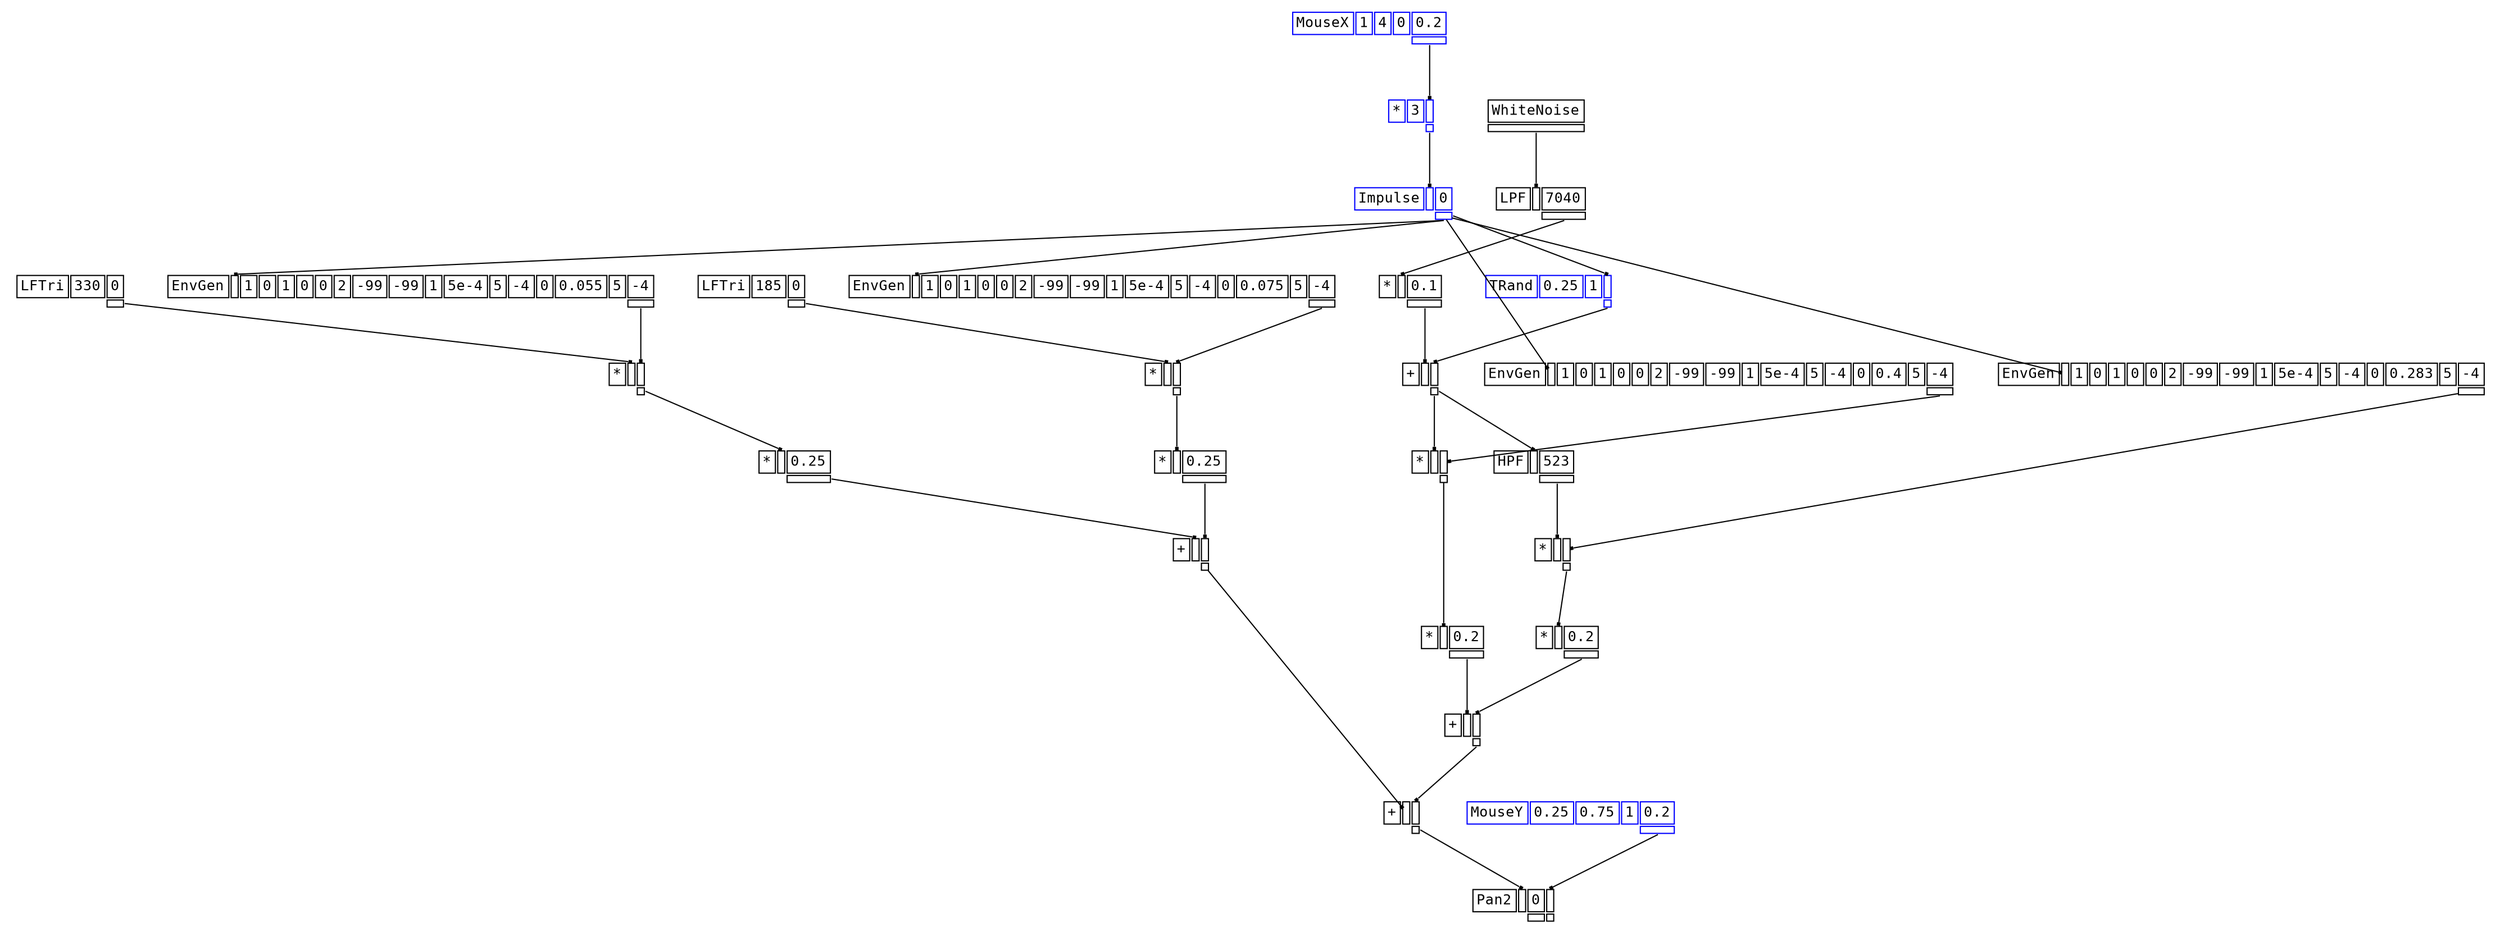 digraph Anonymous {
graph [splines=false];
node [fontsize=12,fontname="Courier"];
edge [arrowhead=box,arrowsize=0.25];
u_2[shape="plaintext",color="black",label=<<TABLE BORDER="0" CELLBORDER="1"><TR><TD>LFTri</TD><TD ID="u_2:K_0">330</TD><TD ID="u_2:K_1">0</TD></TR><TR><TD BORDER="0"></TD><TD BORDER="0"></TD><TD PORT="o_0" ID="u_2:o_0"></TD></TR></TABLE>>];
u_7[shape="plaintext",color="blue",label=<<TABLE BORDER="0" CELLBORDER="1"><TR><TD>MouseX</TD><TD ID="u_7:K_0">1</TD><TD ID="u_7:K_1">4</TD><TD ID="u_7:K_2">0</TD><TD ID="u_7:K_3">0.2</TD></TR><TR><TD BORDER="0"></TD><TD BORDER="0"></TD><TD BORDER="0"></TD><TD BORDER="0"></TD><TD PORT="o_0" ID="u_7:o_0"></TD></TR></TABLE>>];
u_8[shape="plaintext",color="blue",label=<<TABLE BORDER="0" CELLBORDER="1"><TR><TD>*</TD><TD ID="u_8:K_0">3</TD><TD PORT="i_1" ID="u_8:i_1"></TD></TR><TR><TD BORDER="0"></TD><TD BORDER="0"></TD><TD PORT="o_0" ID="u_8:o_0"></TD></TR></TABLE>>];
u_9[shape="plaintext",color="blue",label=<<TABLE BORDER="0" CELLBORDER="1"><TR><TD>Impulse</TD><TD PORT="i_0" ID="u_9:i_0"></TD><TD ID="u_9:K_1">0</TD></TR><TR><TD BORDER="0"></TD><TD BORDER="0"></TD><TD PORT="o_0" ID="u_9:o_0"></TD></TR></TABLE>>];
u_16[shape="plaintext",color="black",label=<<TABLE BORDER="0" CELLBORDER="1"><TR><TD>EnvGen</TD><TD PORT="i_0" ID="u_16:i_0"></TD><TD ID="u_16:K_1">1</TD><TD ID="u_16:K_2">0</TD><TD ID="u_16:K_3">1</TD><TD ID="u_16:K_4">0</TD><TD ID="u_16:K_5">0</TD><TD ID="u_16:K_6">2</TD><TD ID="u_16:K_7">-99</TD><TD ID="u_16:K_8">-99</TD><TD ID="u_16:K_9">1</TD><TD ID="u_16:K_10">5e-4</TD><TD ID="u_16:K_11">5</TD><TD ID="u_16:K_12">-4</TD><TD ID="u_16:K_13">0</TD><TD ID="u_16:K_14">0.055</TD><TD ID="u_16:K_15">5</TD><TD ID="u_16:K_16">-4</TD></TR><TR><TD BORDER="0"></TD><TD BORDER="0"></TD><TD BORDER="0"></TD><TD BORDER="0"></TD><TD BORDER="0"></TD><TD BORDER="0"></TD><TD BORDER="0"></TD><TD BORDER="0"></TD><TD BORDER="0"></TD><TD BORDER="0"></TD><TD BORDER="0"></TD><TD BORDER="0"></TD><TD BORDER="0"></TD><TD BORDER="0"></TD><TD BORDER="0"></TD><TD BORDER="0"></TD><TD BORDER="0"></TD><TD PORT="o_0" ID="u_16:o_0"></TD></TR></TABLE>>];
u_17[shape="plaintext",color="black",label=<<TABLE BORDER="0" CELLBORDER="1"><TR><TD>*</TD><TD PORT="i_0" ID="u_17:i_0"></TD><TD PORT="i_1" ID="u_17:i_1"></TD></TR><TR><TD BORDER="0"></TD><TD BORDER="0"></TD><TD PORT="o_0" ID="u_17:o_0"></TD></TR></TABLE>>];
u_19[shape="plaintext",color="black",label=<<TABLE BORDER="0" CELLBORDER="1"><TR><TD>*</TD><TD PORT="i_0" ID="u_19:i_0"></TD><TD ID="u_19:K_1">0.25</TD></TR><TR><TD BORDER="0"></TD><TD BORDER="0"></TD><TD PORT="o_0" ID="u_19:o_0"></TD></TR></TABLE>>];
u_21[shape="plaintext",color="black",label=<<TABLE BORDER="0" CELLBORDER="1"><TR><TD>LFTri</TD><TD ID="u_21:K_0">185</TD><TD ID="u_21:K_1">0</TD></TR><TR><TD BORDER="0"></TD><TD BORDER="0"></TD><TD PORT="o_0" ID="u_21:o_0"></TD></TR></TABLE>>];
u_23[shape="plaintext",color="black",label=<<TABLE BORDER="0" CELLBORDER="1"><TR><TD>EnvGen</TD><TD PORT="i_0" ID="u_23:i_0"></TD><TD ID="u_23:K_1">1</TD><TD ID="u_23:K_2">0</TD><TD ID="u_23:K_3">1</TD><TD ID="u_23:K_4">0</TD><TD ID="u_23:K_5">0</TD><TD ID="u_23:K_6">2</TD><TD ID="u_23:K_7">-99</TD><TD ID="u_23:K_8">-99</TD><TD ID="u_23:K_9">1</TD><TD ID="u_23:K_10">5e-4</TD><TD ID="u_23:K_11">5</TD><TD ID="u_23:K_12">-4</TD><TD ID="u_23:K_13">0</TD><TD ID="u_23:K_14">0.075</TD><TD ID="u_23:K_15">5</TD><TD ID="u_23:K_16">-4</TD></TR><TR><TD BORDER="0"></TD><TD BORDER="0"></TD><TD BORDER="0"></TD><TD BORDER="0"></TD><TD BORDER="0"></TD><TD BORDER="0"></TD><TD BORDER="0"></TD><TD BORDER="0"></TD><TD BORDER="0"></TD><TD BORDER="0"></TD><TD BORDER="0"></TD><TD BORDER="0"></TD><TD BORDER="0"></TD><TD BORDER="0"></TD><TD BORDER="0"></TD><TD BORDER="0"></TD><TD BORDER="0"></TD><TD PORT="o_0" ID="u_23:o_0"></TD></TR></TABLE>>];
u_24[shape="plaintext",color="black",label=<<TABLE BORDER="0" CELLBORDER="1"><TR><TD>*</TD><TD PORT="i_0" ID="u_24:i_0"></TD><TD PORT="i_1" ID="u_24:i_1"></TD></TR><TR><TD BORDER="0"></TD><TD BORDER="0"></TD><TD PORT="o_0" ID="u_24:o_0"></TD></TR></TABLE>>];
u_25[shape="plaintext",color="black",label=<<TABLE BORDER="0" CELLBORDER="1"><TR><TD>*</TD><TD PORT="i_0" ID="u_25:i_0"></TD><TD ID="u_25:K_1">0.25</TD></TR><TR><TD BORDER="0"></TD><TD BORDER="0"></TD><TD PORT="o_0" ID="u_25:o_0"></TD></TR></TABLE>>];
u_26[shape="plaintext",color="black",label=<<TABLE BORDER="0" CELLBORDER="1"><TR><TD>+</TD><TD PORT="i_0" ID="u_26:i_0"></TD><TD PORT="i_1" ID="u_26:i_1"></TD></TR><TR><TD BORDER="0"></TD><TD BORDER="0"></TD><TD PORT="o_0" ID="u_26:o_0"></TD></TR></TABLE>>];
u_27[shape="plaintext",color="black",label=<<TABLE BORDER="0" CELLBORDER="1"><TR><TD>WhiteNoise</TD></TR><TR><TD PORT="o_0" ID="u_27:o_0"></TD></TR></TABLE>>];
u_29[shape="plaintext",color="black",label=<<TABLE BORDER="0" CELLBORDER="1"><TR><TD>LPF</TD><TD PORT="i_0" ID="u_29:i_0"></TD><TD ID="u_29:K_1">7040</TD></TR><TR><TD BORDER="0"></TD><TD BORDER="0"></TD><TD PORT="o_0" ID="u_29:o_0"></TD></TR></TABLE>>];
u_31[shape="plaintext",color="black",label=<<TABLE BORDER="0" CELLBORDER="1"><TR><TD>*</TD><TD PORT="i_0" ID="u_31:i_0"></TD><TD ID="u_31:K_1">0.1</TD></TR><TR><TD BORDER="0"></TD><TD BORDER="0"></TD><TD PORT="o_0" ID="u_31:o_0"></TD></TR></TABLE>>];
u_32[shape="plaintext",color="blue",label=<<TABLE BORDER="0" CELLBORDER="1"><TR><TD>TRand</TD><TD ID="u_32:K_0">0.25</TD><TD ID="u_32:K_1">1</TD><TD PORT="i_2" ID="u_32:i_2"></TD></TR><TR><TD BORDER="0"></TD><TD BORDER="0"></TD><TD BORDER="0"></TD><TD PORT="o_0" ID="u_32:o_0"></TD></TR></TABLE>>];
u_33[shape="plaintext",color="black",label=<<TABLE BORDER="0" CELLBORDER="1"><TR><TD>+</TD><TD PORT="i_0" ID="u_33:i_0"></TD><TD PORT="i_1" ID="u_33:i_1"></TD></TR><TR><TD BORDER="0"></TD><TD BORDER="0"></TD><TD PORT="o_0" ID="u_33:o_0"></TD></TR></TABLE>>];
u_35[shape="plaintext",color="black",label=<<TABLE BORDER="0" CELLBORDER="1"><TR><TD>EnvGen</TD><TD PORT="i_0" ID="u_35:i_0"></TD><TD ID="u_35:K_1">1</TD><TD ID="u_35:K_2">0</TD><TD ID="u_35:K_3">1</TD><TD ID="u_35:K_4">0</TD><TD ID="u_35:K_5">0</TD><TD ID="u_35:K_6">2</TD><TD ID="u_35:K_7">-99</TD><TD ID="u_35:K_8">-99</TD><TD ID="u_35:K_9">1</TD><TD ID="u_35:K_10">5e-4</TD><TD ID="u_35:K_11">5</TD><TD ID="u_35:K_12">-4</TD><TD ID="u_35:K_13">0</TD><TD ID="u_35:K_14">0.4</TD><TD ID="u_35:K_15">5</TD><TD ID="u_35:K_16">-4</TD></TR><TR><TD BORDER="0"></TD><TD BORDER="0"></TD><TD BORDER="0"></TD><TD BORDER="0"></TD><TD BORDER="0"></TD><TD BORDER="0"></TD><TD BORDER="0"></TD><TD BORDER="0"></TD><TD BORDER="0"></TD><TD BORDER="0"></TD><TD BORDER="0"></TD><TD BORDER="0"></TD><TD BORDER="0"></TD><TD BORDER="0"></TD><TD BORDER="0"></TD><TD BORDER="0"></TD><TD BORDER="0"></TD><TD PORT="o_0" ID="u_35:o_0"></TD></TR></TABLE>>];
u_36[shape="plaintext",color="black",label=<<TABLE BORDER="0" CELLBORDER="1"><TR><TD>*</TD><TD PORT="i_0" ID="u_36:i_0"></TD><TD PORT="i_1" ID="u_36:i_1"></TD></TR><TR><TD BORDER="0"></TD><TD BORDER="0"></TD><TD PORT="o_0" ID="u_36:o_0"></TD></TR></TABLE>>];
u_37[shape="plaintext",color="black",label=<<TABLE BORDER="0" CELLBORDER="1"><TR><TD>*</TD><TD PORT="i_0" ID="u_37:i_0"></TD><TD ID="u_37:K_1">0.2</TD></TR><TR><TD BORDER="0"></TD><TD BORDER="0"></TD><TD PORT="o_0" ID="u_37:o_0"></TD></TR></TABLE>>];
u_39[shape="plaintext",color="black",label=<<TABLE BORDER="0" CELLBORDER="1"><TR><TD>HPF</TD><TD PORT="i_0" ID="u_39:i_0"></TD><TD ID="u_39:K_1">523</TD></TR><TR><TD BORDER="0"></TD><TD BORDER="0"></TD><TD PORT="o_0" ID="u_39:o_0"></TD></TR></TABLE>>];
u_41[shape="plaintext",color="black",label=<<TABLE BORDER="0" CELLBORDER="1"><TR><TD>EnvGen</TD><TD PORT="i_0" ID="u_41:i_0"></TD><TD ID="u_41:K_1">1</TD><TD ID="u_41:K_2">0</TD><TD ID="u_41:K_3">1</TD><TD ID="u_41:K_4">0</TD><TD ID="u_41:K_5">0</TD><TD ID="u_41:K_6">2</TD><TD ID="u_41:K_7">-99</TD><TD ID="u_41:K_8">-99</TD><TD ID="u_41:K_9">1</TD><TD ID="u_41:K_10">5e-4</TD><TD ID="u_41:K_11">5</TD><TD ID="u_41:K_12">-4</TD><TD ID="u_41:K_13">0</TD><TD ID="u_41:K_14">0.283</TD><TD ID="u_41:K_15">5</TD><TD ID="u_41:K_16">-4</TD></TR><TR><TD BORDER="0"></TD><TD BORDER="0"></TD><TD BORDER="0"></TD><TD BORDER="0"></TD><TD BORDER="0"></TD><TD BORDER="0"></TD><TD BORDER="0"></TD><TD BORDER="0"></TD><TD BORDER="0"></TD><TD BORDER="0"></TD><TD BORDER="0"></TD><TD BORDER="0"></TD><TD BORDER="0"></TD><TD BORDER="0"></TD><TD BORDER="0"></TD><TD BORDER="0"></TD><TD BORDER="0"></TD><TD PORT="o_0" ID="u_41:o_0"></TD></TR></TABLE>>];
u_42[shape="plaintext",color="black",label=<<TABLE BORDER="0" CELLBORDER="1"><TR><TD>*</TD><TD PORT="i_0" ID="u_42:i_0"></TD><TD PORT="i_1" ID="u_42:i_1"></TD></TR><TR><TD BORDER="0"></TD><TD BORDER="0"></TD><TD PORT="o_0" ID="u_42:o_0"></TD></TR></TABLE>>];
u_43[shape="plaintext",color="black",label=<<TABLE BORDER="0" CELLBORDER="1"><TR><TD>*</TD><TD PORT="i_0" ID="u_43:i_0"></TD><TD ID="u_43:K_1">0.2</TD></TR><TR><TD BORDER="0"></TD><TD BORDER="0"></TD><TD PORT="o_0" ID="u_43:o_0"></TD></TR></TABLE>>];
u_44[shape="plaintext",color="black",label=<<TABLE BORDER="0" CELLBORDER="1"><TR><TD>+</TD><TD PORT="i_0" ID="u_44:i_0"></TD><TD PORT="i_1" ID="u_44:i_1"></TD></TR><TR><TD BORDER="0"></TD><TD BORDER="0"></TD><TD PORT="o_0" ID="u_44:o_0"></TD></TR></TABLE>>];
u_45[shape="plaintext",color="black",label=<<TABLE BORDER="0" CELLBORDER="1"><TR><TD>+</TD><TD PORT="i_0" ID="u_45:i_0"></TD><TD PORT="i_1" ID="u_45:i_1"></TD></TR><TR><TD BORDER="0"></TD><TD BORDER="0"></TD><TD PORT="o_0" ID="u_45:o_0"></TD></TR></TABLE>>];
u_47[shape="plaintext",color="blue",label=<<TABLE BORDER="0" CELLBORDER="1"><TR><TD>MouseY</TD><TD ID="u_47:K_0">0.25</TD><TD ID="u_47:K_1">0.75</TD><TD ID="u_47:K_2">1</TD><TD ID="u_47:K_3">0.2</TD></TR><TR><TD BORDER="0"></TD><TD BORDER="0"></TD><TD BORDER="0"></TD><TD BORDER="0"></TD><TD PORT="o_0" ID="u_47:o_0"></TD></TR></TABLE>>];
u_48[shape="plaintext",color="black",label=<<TABLE BORDER="0" CELLBORDER="1"><TR><TD>Pan2</TD><TD PORT="i_0" ID="u_48:i_0"></TD><TD ID="u_48:K_1">0</TD><TD PORT="i_2" ID="u_48:i_2"></TD></TR><TR><TD BORDER="0"></TD><TD BORDER="0"></TD><TD PORT="o_0" ID="u_48:o_0"></TD><TD PORT="o_1" ID="u_48:o_1"></TD></TR></TABLE>>];
u_7:o_0 -> u_8:i_1;
u_8:o_0 -> u_9:i_0;
u_9:o_0 -> u_16:i_0;
u_2:o_0 -> u_17:i_0;
u_16:o_0 -> u_17:i_1;
u_17:o_0 -> u_19:i_0;
u_9:o_0 -> u_23:i_0;
u_21:o_0 -> u_24:i_0;
u_23:o_0 -> u_24:i_1;
u_24:o_0 -> u_25:i_0;
u_19:o_0 -> u_26:i_0;
u_25:o_0 -> u_26:i_1;
u_27:o_0 -> u_29:i_0;
u_29:o_0 -> u_31:i_0;
u_9:o_0 -> u_32:i_2;
u_31:o_0 -> u_33:i_0;
u_32:o_0 -> u_33:i_1;
u_9:o_0 -> u_35:i_0;
u_33:o_0 -> u_36:i_0;
u_35:o_0 -> u_36:i_1;
u_36:o_0 -> u_37:i_0;
u_33:o_0 -> u_39:i_0;
u_9:o_0 -> u_41:i_0;
u_39:o_0 -> u_42:i_0;
u_41:o_0 -> u_42:i_1;
u_42:o_0 -> u_43:i_0;
u_37:o_0 -> u_44:i_0;
u_43:o_0 -> u_44:i_1;
u_26:o_0 -> u_45:i_0;
u_44:o_0 -> u_45:i_1;
u_45:o_0 -> u_48:i_0;
u_47:o_0 -> u_48:i_2;
}
